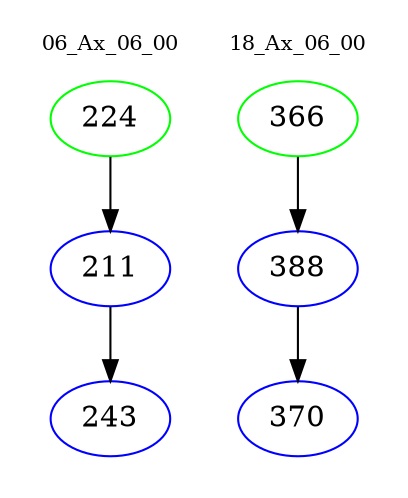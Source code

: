 digraph{
subgraph cluster_0 {
color = white
label = "06_Ax_06_00";
fontsize=10;
T0_224 [label="224", color="green"]
T0_224 -> T0_211 [color="black"]
T0_211 [label="211", color="blue"]
T0_211 -> T0_243 [color="black"]
T0_243 [label="243", color="blue"]
}
subgraph cluster_1 {
color = white
label = "18_Ax_06_00";
fontsize=10;
T1_366 [label="366", color="green"]
T1_366 -> T1_388 [color="black"]
T1_388 [label="388", color="blue"]
T1_388 -> T1_370 [color="black"]
T1_370 [label="370", color="blue"]
}
}
